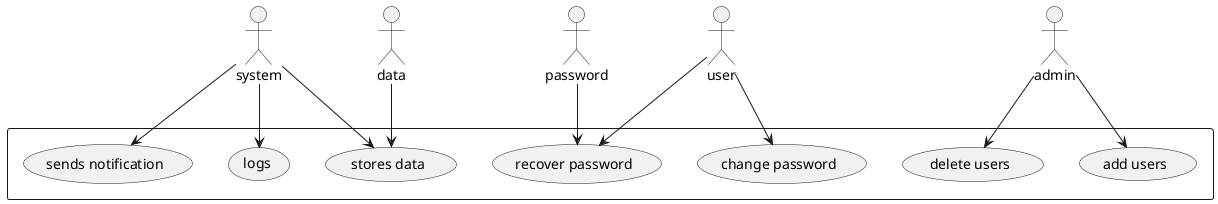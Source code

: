 @startuml
 
actor password
actor system
actor data
actor admin
actor user
rectangle {
usecase "delete users" 
usecase "recover password" 
usecase "sends notification" 
usecase "change password" 
usecase "logs" 
usecase "add users" 
usecase "stores data" 
data --> "stores data"
password --> "recover password"
system --> "stores data"
user --> "change password"
system --> "sends notification"
admin --> "add users"
system --> "logs"
admin --> "delete users"
user --> "recover password"
} 

@enduml 
